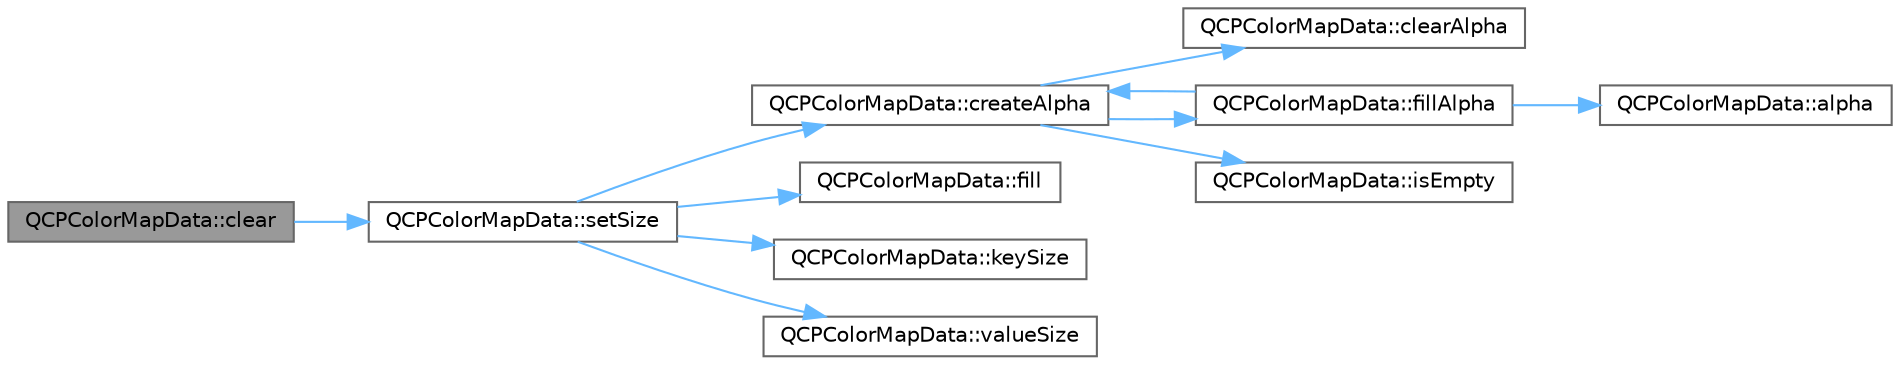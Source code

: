 digraph "QCPColorMapData::clear"
{
 // LATEX_PDF_SIZE
  bgcolor="transparent";
  edge [fontname=Helvetica,fontsize=10,labelfontname=Helvetica,labelfontsize=10];
  node [fontname=Helvetica,fontsize=10,shape=box,height=0.2,width=0.4];
  rankdir="LR";
  Node1 [label="QCPColorMapData::clear",height=0.2,width=0.4,color="gray40", fillcolor="grey60", style="filled", fontcolor="black",tooltip=" "];
  Node1 -> Node2 [color="steelblue1",style="solid"];
  Node2 [label="QCPColorMapData::setSize",height=0.2,width=0.4,color="grey40", fillcolor="white", style="filled",URL="$class_q_c_p_color_map_data.html#a0d9ff35c299d0478b682bfbcdd9c097e",tooltip=" "];
  Node2 -> Node3 [color="steelblue1",style="solid"];
  Node3 [label="QCPColorMapData::createAlpha",height=0.2,width=0.4,color="grey40", fillcolor="white", style="filled",URL="$class_q_c_p_color_map_data.html#a42c2b1c303683515fa4de4c551f54441",tooltip=" "];
  Node3 -> Node4 [color="steelblue1",style="solid"];
  Node4 [label="QCPColorMapData::clearAlpha",height=0.2,width=0.4,color="grey40", fillcolor="white", style="filled",URL="$class_q_c_p_color_map_data.html#a14d08b9c3720cd719400079b86d3906b",tooltip=" "];
  Node3 -> Node5 [color="steelblue1",style="solid"];
  Node5 [label="QCPColorMapData::fillAlpha",height=0.2,width=0.4,color="grey40", fillcolor="white", style="filled",URL="$class_q_c_p_color_map_data.html#a93e2a549d7702bc849cd48a585294657",tooltip=" "];
  Node5 -> Node6 [color="steelblue1",style="solid"];
  Node6 [label="QCPColorMapData::alpha",height=0.2,width=0.4,color="grey40", fillcolor="white", style="filled",URL="$class_q_c_p_color_map_data.html#a4f7e6b7a97017400cbbd46f0660e68ea",tooltip=" "];
  Node5 -> Node3 [color="steelblue1",style="solid"];
  Node3 -> Node7 [color="steelblue1",style="solid"];
  Node7 [label="QCPColorMapData::isEmpty",height=0.2,width=0.4,color="grey40", fillcolor="white", style="filled",URL="$class_q_c_p_color_map_data.html#aea88cc75a76ca571acf29b2ba8ac970d",tooltip=" "];
  Node2 -> Node8 [color="steelblue1",style="solid"];
  Node8 [label="QCPColorMapData::fill",height=0.2,width=0.4,color="grey40", fillcolor="white", style="filled",URL="$class_q_c_p_color_map_data.html#a350f783260eb9b5de5c7b5e0d5d3e3c2",tooltip=" "];
  Node2 -> Node9 [color="steelblue1",style="solid"];
  Node9 [label="QCPColorMapData::keySize",height=0.2,width=0.4,color="grey40", fillcolor="white", style="filled",URL="$class_q_c_p_color_map_data.html#abbda4d28de97aedce1e6e6f008a0a1f7",tooltip=" "];
  Node2 -> Node10 [color="steelblue1",style="solid"];
  Node10 [label="QCPColorMapData::valueSize",height=0.2,width=0.4,color="grey40", fillcolor="white", style="filled",URL="$class_q_c_p_color_map_data.html#a8510cafea24645bbb62b5e0bfc43209f",tooltip=" "];
}
